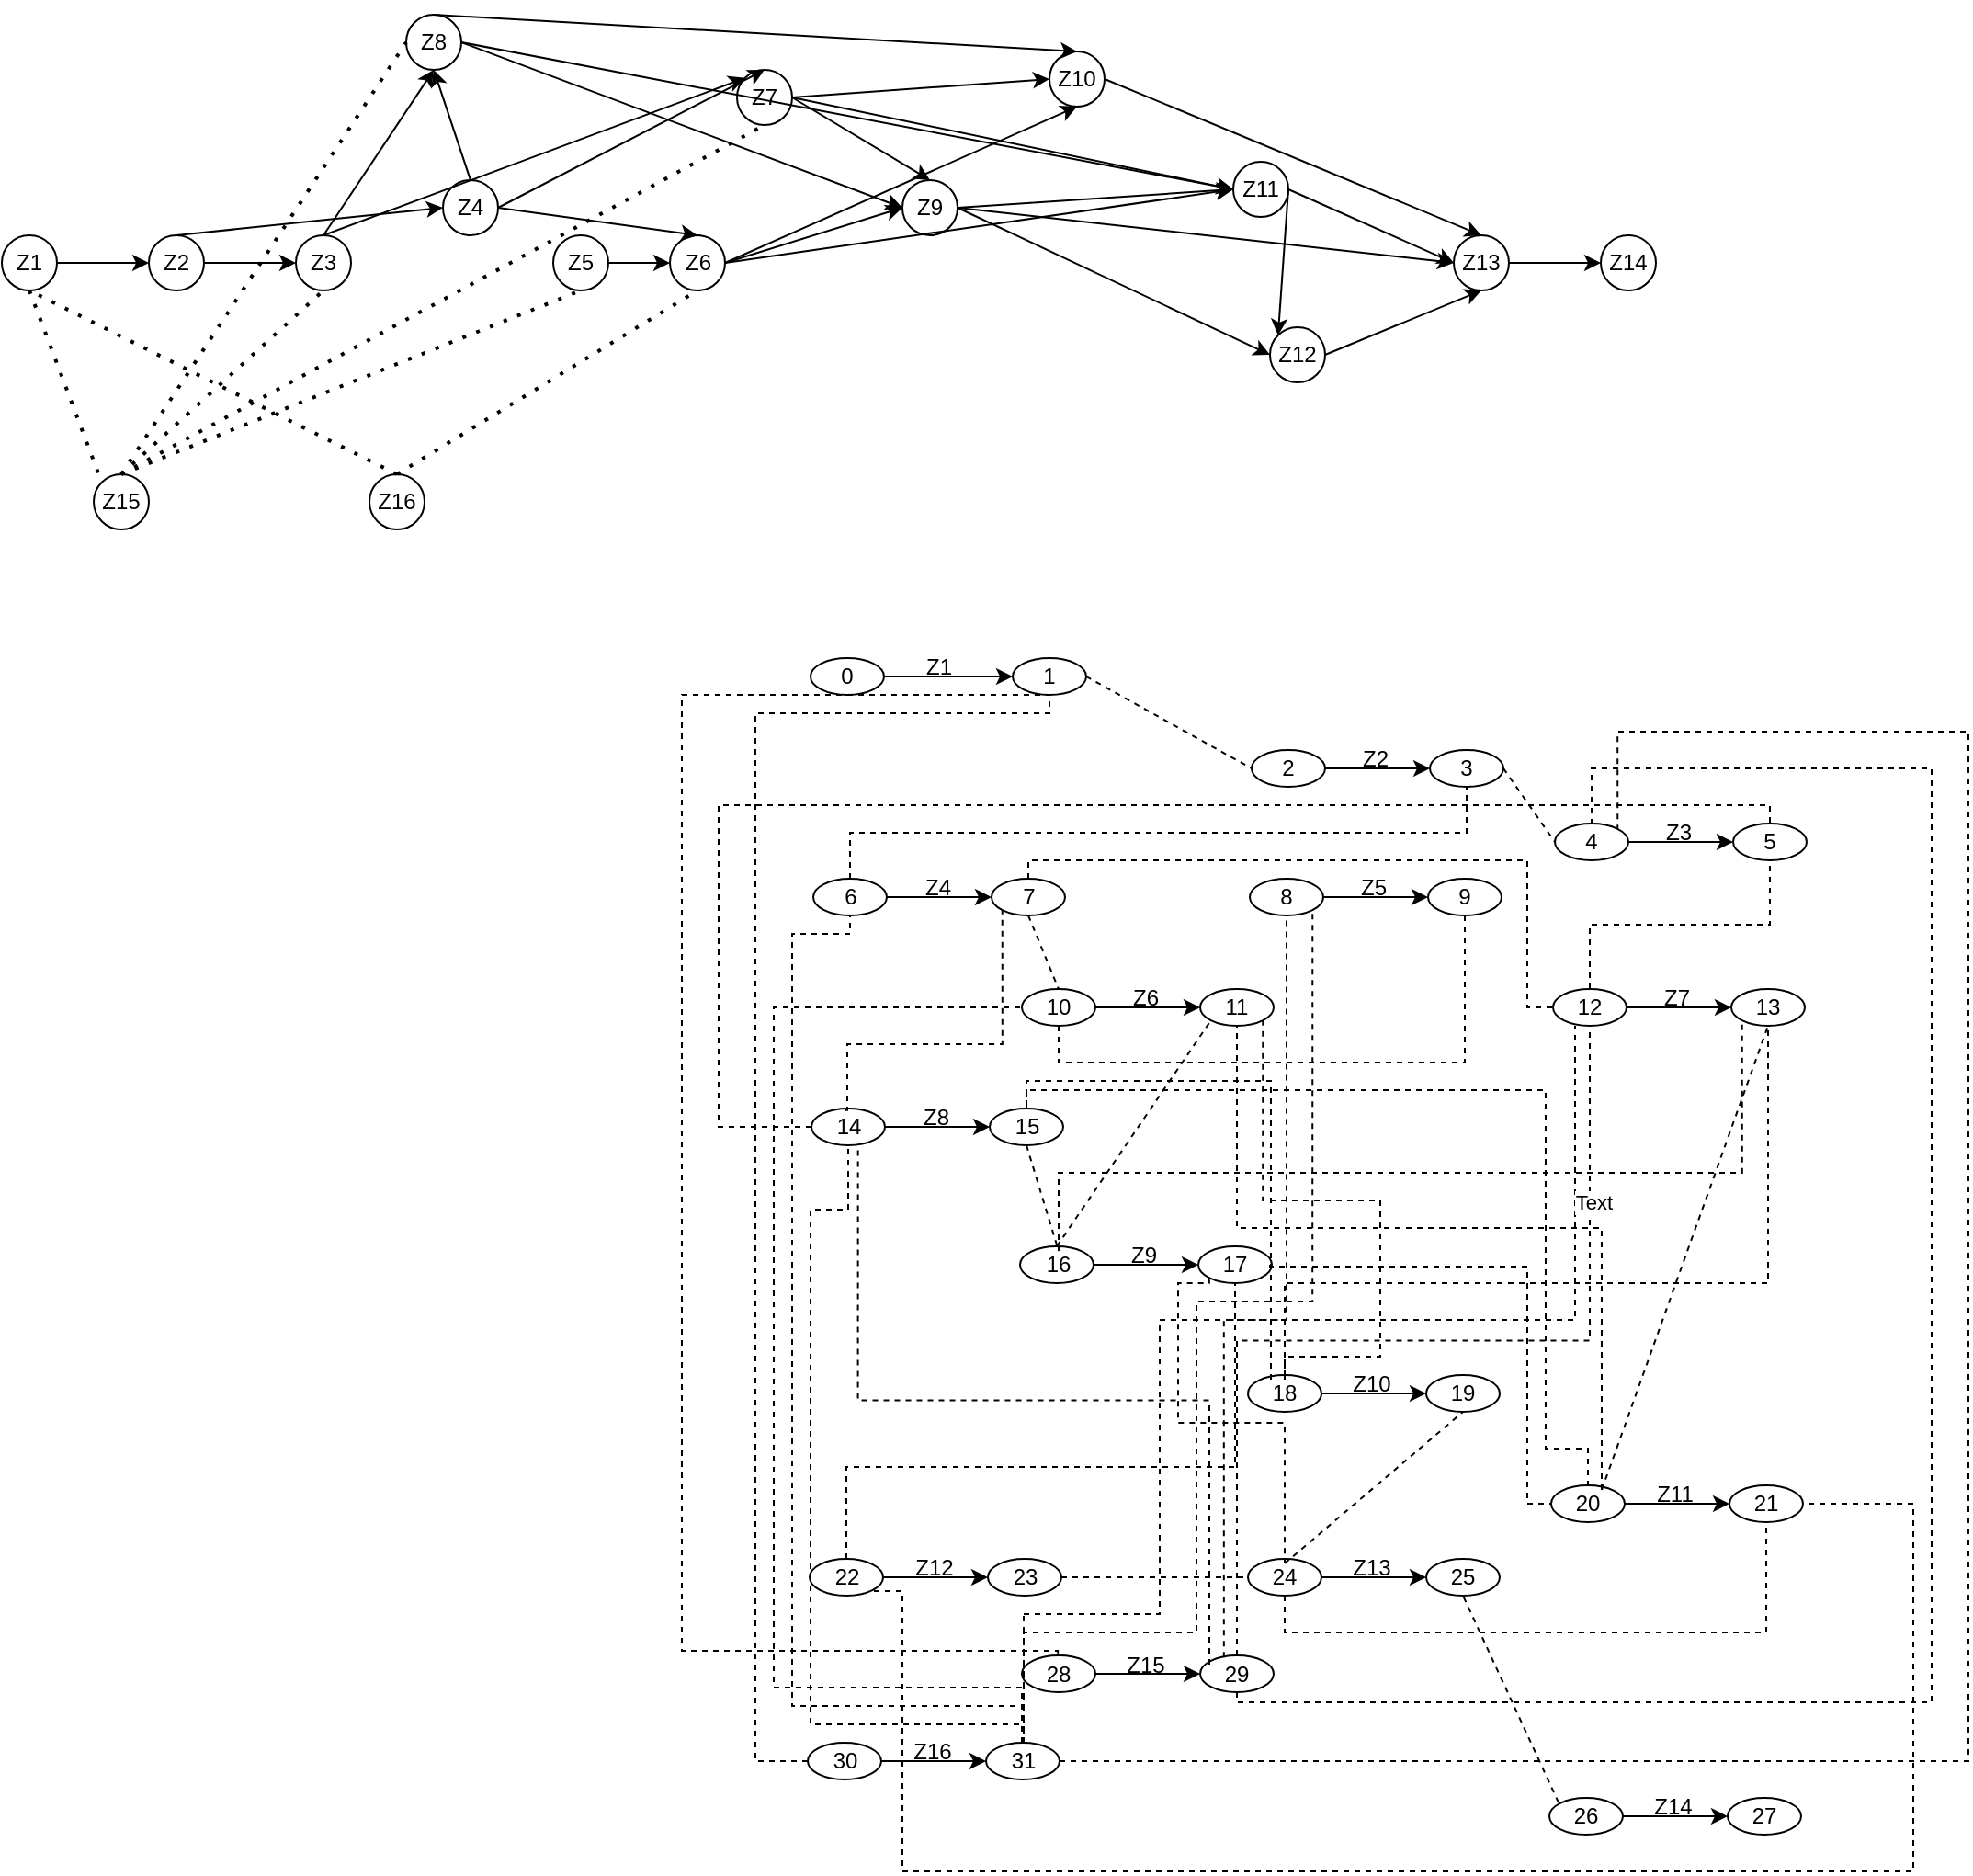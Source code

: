 <mxfile version="24.3.1" type="device">
  <diagram name="Страница 1" id="vaVnpeOQBWc_vJTZJ6nx">
    <mxGraphModel dx="3363" dy="3002" grid="1" gridSize="10" guides="1" tooltips="1" connect="1" arrows="1" fold="1" page="1" pageScale="1" pageWidth="827" pageHeight="1169" math="0" shadow="0">
      <root>
        <mxCell id="0" />
        <mxCell id="1" parent="0" />
        <mxCell id="6Py6FoOGQPI_xnzbxPzp-1" value="Z1" style="ellipse;whiteSpace=wrap;html=1;aspect=fixed;" parent="1" vertex="1">
          <mxGeometry x="50" y="100" width="30" height="30" as="geometry" />
        </mxCell>
        <mxCell id="6Py6FoOGQPI_xnzbxPzp-2" value="Z2" style="ellipse;whiteSpace=wrap;html=1;aspect=fixed;" parent="1" vertex="1">
          <mxGeometry x="130" y="100" width="30" height="30" as="geometry" />
        </mxCell>
        <mxCell id="6Py6FoOGQPI_xnzbxPzp-3" value="" style="endArrow=classic;html=1;rounded=0;exitX=1;exitY=0.5;exitDx=0;exitDy=0;entryX=0;entryY=0.5;entryDx=0;entryDy=0;" parent="1" source="6Py6FoOGQPI_xnzbxPzp-1" target="6Py6FoOGQPI_xnzbxPzp-2" edge="1">
          <mxGeometry width="50" height="50" relative="1" as="geometry">
            <mxPoint x="90" y="290" as="sourcePoint" />
            <mxPoint x="140" y="240" as="targetPoint" />
          </mxGeometry>
        </mxCell>
        <mxCell id="6Py6FoOGQPI_xnzbxPzp-4" value="Z3" style="ellipse;whiteSpace=wrap;html=1;aspect=fixed;" parent="1" vertex="1">
          <mxGeometry x="210" y="100" width="30" height="30" as="geometry" />
        </mxCell>
        <mxCell id="6Py6FoOGQPI_xnzbxPzp-5" value="" style="endArrow=classic;html=1;rounded=0;exitX=1;exitY=0.5;exitDx=0;exitDy=0;entryX=0;entryY=0.5;entryDx=0;entryDy=0;" parent="1" source="6Py6FoOGQPI_xnzbxPzp-2" target="6Py6FoOGQPI_xnzbxPzp-4" edge="1">
          <mxGeometry width="50" height="50" relative="1" as="geometry">
            <mxPoint x="130" y="290" as="sourcePoint" />
            <mxPoint x="180" y="240" as="targetPoint" />
          </mxGeometry>
        </mxCell>
        <mxCell id="6Py6FoOGQPI_xnzbxPzp-6" value="Z15" style="ellipse;whiteSpace=wrap;html=1;aspect=fixed;" parent="1" vertex="1">
          <mxGeometry x="100" y="230" width="30" height="30" as="geometry" />
        </mxCell>
        <mxCell id="6Py6FoOGQPI_xnzbxPzp-9" value="" style="endArrow=none;dashed=1;html=1;dashPattern=1 3;strokeWidth=2;rounded=0;entryX=0.5;entryY=1;entryDx=0;entryDy=0;exitX=0.5;exitY=0;exitDx=0;exitDy=0;" parent="1" source="6Py6FoOGQPI_xnzbxPzp-6" target="6Py6FoOGQPI_xnzbxPzp-4" edge="1">
          <mxGeometry width="50" height="50" relative="1" as="geometry">
            <mxPoint x="130" y="290" as="sourcePoint" />
            <mxPoint x="180" y="240" as="targetPoint" />
          </mxGeometry>
        </mxCell>
        <mxCell id="6Py6FoOGQPI_xnzbxPzp-10" value="Z4" style="ellipse;whiteSpace=wrap;html=1;aspect=fixed;" parent="1" vertex="1">
          <mxGeometry x="290" y="70" width="30" height="30" as="geometry" />
        </mxCell>
        <mxCell id="6Py6FoOGQPI_xnzbxPzp-11" value="" style="endArrow=classic;html=1;rounded=0;exitX=0.5;exitY=0;exitDx=0;exitDy=0;entryX=0;entryY=0.5;entryDx=0;entryDy=0;" parent="1" source="6Py6FoOGQPI_xnzbxPzp-2" target="6Py6FoOGQPI_xnzbxPzp-10" edge="1">
          <mxGeometry width="50" height="50" relative="1" as="geometry">
            <mxPoint x="170" y="240" as="sourcePoint" />
            <mxPoint x="220" y="190" as="targetPoint" />
          </mxGeometry>
        </mxCell>
        <mxCell id="6Py6FoOGQPI_xnzbxPzp-13" value="Z5" style="ellipse;whiteSpace=wrap;html=1;aspect=fixed;" parent="1" vertex="1">
          <mxGeometry x="350" y="100" width="30" height="30" as="geometry" />
        </mxCell>
        <mxCell id="6Py6FoOGQPI_xnzbxPzp-15" value="" style="endArrow=none;dashed=1;html=1;dashPattern=1 3;strokeWidth=2;rounded=0;exitX=0.5;exitY=0;exitDx=0;exitDy=0;entryX=0.5;entryY=1;entryDx=0;entryDy=0;" parent="1" source="6Py6FoOGQPI_xnzbxPzp-6" target="6Py6FoOGQPI_xnzbxPzp-13" edge="1">
          <mxGeometry width="50" height="50" relative="1" as="geometry">
            <mxPoint x="210" y="200" as="sourcePoint" />
            <mxPoint x="260" y="150" as="targetPoint" />
          </mxGeometry>
        </mxCell>
        <mxCell id="6Py6FoOGQPI_xnzbxPzp-16" value="Z6" style="ellipse;whiteSpace=wrap;html=1;aspect=fixed;" parent="1" vertex="1">
          <mxGeometry x="413.5" y="100" width="30" height="30" as="geometry" />
        </mxCell>
        <mxCell id="6Py6FoOGQPI_xnzbxPzp-17" value="" style="endArrow=classic;html=1;rounded=0;exitX=1;exitY=0.5;exitDx=0;exitDy=0;entryX=0.5;entryY=0;entryDx=0;entryDy=0;" parent="1" source="6Py6FoOGQPI_xnzbxPzp-10" target="6Py6FoOGQPI_xnzbxPzp-16" edge="1">
          <mxGeometry width="50" height="50" relative="1" as="geometry">
            <mxPoint x="280" y="200" as="sourcePoint" />
            <mxPoint x="330" y="150" as="targetPoint" />
          </mxGeometry>
        </mxCell>
        <mxCell id="6Py6FoOGQPI_xnzbxPzp-18" value="" style="endArrow=classic;html=1;rounded=0;exitX=1;exitY=0.5;exitDx=0;exitDy=0;entryX=0;entryY=0.5;entryDx=0;entryDy=0;" parent="1" source="6Py6FoOGQPI_xnzbxPzp-13" target="6Py6FoOGQPI_xnzbxPzp-16" edge="1">
          <mxGeometry width="50" height="50" relative="1" as="geometry">
            <mxPoint x="280" y="200" as="sourcePoint" />
            <mxPoint x="330" y="150" as="targetPoint" />
          </mxGeometry>
        </mxCell>
        <mxCell id="6Py6FoOGQPI_xnzbxPzp-19" value="Z16" style="ellipse;whiteSpace=wrap;html=1;aspect=fixed;" parent="1" vertex="1">
          <mxGeometry x="250" y="230" width="30" height="30" as="geometry" />
        </mxCell>
        <mxCell id="6Py6FoOGQPI_xnzbxPzp-20" value="" style="endArrow=none;dashed=1;html=1;dashPattern=1 3;strokeWidth=2;rounded=0;exitX=0.5;exitY=0;exitDx=0;exitDy=0;entryX=0.5;entryY=1;entryDx=0;entryDy=0;" parent="1" source="6Py6FoOGQPI_xnzbxPzp-19" target="6Py6FoOGQPI_xnzbxPzp-16" edge="1">
          <mxGeometry width="50" height="50" relative="1" as="geometry">
            <mxPoint x="260" y="200" as="sourcePoint" />
            <mxPoint x="310" y="150" as="targetPoint" />
          </mxGeometry>
        </mxCell>
        <mxCell id="6Py6FoOGQPI_xnzbxPzp-22" value="Z7" style="ellipse;whiteSpace=wrap;html=1;aspect=fixed;" parent="1" vertex="1">
          <mxGeometry x="450" y="10" width="30" height="30" as="geometry" />
        </mxCell>
        <mxCell id="6Py6FoOGQPI_xnzbxPzp-23" value="" style="endArrow=classic;html=1;rounded=0;exitX=1;exitY=0.5;exitDx=0;exitDy=0;entryX=0.5;entryY=0;entryDx=0;entryDy=0;" parent="1" source="6Py6FoOGQPI_xnzbxPzp-10" target="6Py6FoOGQPI_xnzbxPzp-22" edge="1">
          <mxGeometry width="50" height="50" relative="1" as="geometry">
            <mxPoint x="380" y="170" as="sourcePoint" />
            <mxPoint x="430" y="120" as="targetPoint" />
          </mxGeometry>
        </mxCell>
        <mxCell id="6Py6FoOGQPI_xnzbxPzp-24" value="" style="endArrow=classic;html=1;rounded=0;exitX=0.5;exitY=0;exitDx=0;exitDy=0;entryX=0;entryY=0;entryDx=0;entryDy=0;" parent="1" source="6Py6FoOGQPI_xnzbxPzp-4" target="6Py6FoOGQPI_xnzbxPzp-22" edge="1">
          <mxGeometry width="50" height="50" relative="1" as="geometry">
            <mxPoint x="380" y="170" as="sourcePoint" />
            <mxPoint x="430" y="120" as="targetPoint" />
          </mxGeometry>
        </mxCell>
        <mxCell id="6Py6FoOGQPI_xnzbxPzp-25" value="" style="endArrow=none;dashed=1;html=1;dashPattern=1 3;strokeWidth=2;rounded=0;exitX=0.5;exitY=0;exitDx=0;exitDy=0;entryX=0.5;entryY=1;entryDx=0;entryDy=0;" parent="1" source="6Py6FoOGQPI_xnzbxPzp-6" target="6Py6FoOGQPI_xnzbxPzp-22" edge="1">
          <mxGeometry width="50" height="50" relative="1" as="geometry">
            <mxPoint x="250" y="140" as="sourcePoint" />
            <mxPoint x="300" y="90" as="targetPoint" />
          </mxGeometry>
        </mxCell>
        <mxCell id="6Py6FoOGQPI_xnzbxPzp-27" value="Z8" style="ellipse;whiteSpace=wrap;html=1;aspect=fixed;" parent="1" vertex="1">
          <mxGeometry x="270" y="-20" width="30" height="30" as="geometry" />
        </mxCell>
        <mxCell id="6Py6FoOGQPI_xnzbxPzp-28" value="" style="endArrow=classic;html=1;rounded=0;exitX=0.5;exitY=0;exitDx=0;exitDy=0;entryX=0.5;entryY=1;entryDx=0;entryDy=0;" parent="1" source="6Py6FoOGQPI_xnzbxPzp-4" target="6Py6FoOGQPI_xnzbxPzp-27" edge="1">
          <mxGeometry width="50" height="50" relative="1" as="geometry">
            <mxPoint x="340" y="150" as="sourcePoint" />
            <mxPoint x="390" y="100" as="targetPoint" />
          </mxGeometry>
        </mxCell>
        <mxCell id="6Py6FoOGQPI_xnzbxPzp-29" value="" style="endArrow=classic;html=1;rounded=0;exitX=0.5;exitY=0;exitDx=0;exitDy=0;entryX=0.5;entryY=1;entryDx=0;entryDy=0;" parent="1" source="6Py6FoOGQPI_xnzbxPzp-10" target="6Py6FoOGQPI_xnzbxPzp-27" edge="1">
          <mxGeometry width="50" height="50" relative="1" as="geometry">
            <mxPoint x="340" y="150" as="sourcePoint" />
            <mxPoint x="390" y="100" as="targetPoint" />
          </mxGeometry>
        </mxCell>
        <mxCell id="6Py6FoOGQPI_xnzbxPzp-30" value="" style="endArrow=none;dashed=1;html=1;dashPattern=1 3;strokeWidth=2;rounded=0;exitX=0.5;exitY=0;exitDx=0;exitDy=0;entryX=0;entryY=0.5;entryDx=0;entryDy=0;" parent="1" source="6Py6FoOGQPI_xnzbxPzp-6" target="6Py6FoOGQPI_xnzbxPzp-27" edge="1">
          <mxGeometry width="50" height="50" relative="1" as="geometry">
            <mxPoint x="260" y="150" as="sourcePoint" />
            <mxPoint x="310" y="100" as="targetPoint" />
          </mxGeometry>
        </mxCell>
        <mxCell id="6Py6FoOGQPI_xnzbxPzp-32" value="Z9" style="ellipse;whiteSpace=wrap;html=1;aspect=fixed;" parent="1" vertex="1">
          <mxGeometry x="540" y="70" width="30" height="30" as="geometry" />
        </mxCell>
        <mxCell id="6Py6FoOGQPI_xnzbxPzp-33" value="" style="endArrow=classic;html=1;rounded=0;exitX=1;exitY=0.5;exitDx=0;exitDy=0;entryX=0;entryY=0.5;entryDx=0;entryDy=0;" parent="1" source="6Py6FoOGQPI_xnzbxPzp-16" target="6Py6FoOGQPI_xnzbxPzp-32" edge="1">
          <mxGeometry width="50" height="50" relative="1" as="geometry">
            <mxPoint x="370" y="90" as="sourcePoint" />
            <mxPoint x="420" y="40" as="targetPoint" />
          </mxGeometry>
        </mxCell>
        <mxCell id="6Py6FoOGQPI_xnzbxPzp-34" value="" style="endArrow=classic;html=1;rounded=0;exitX=1;exitY=0.5;exitDx=0;exitDy=0;entryX=0.5;entryY=0;entryDx=0;entryDy=0;" parent="1" source="6Py6FoOGQPI_xnzbxPzp-22" target="6Py6FoOGQPI_xnzbxPzp-32" edge="1">
          <mxGeometry width="50" height="50" relative="1" as="geometry">
            <mxPoint x="370" y="90" as="sourcePoint" />
            <mxPoint x="420" y="40" as="targetPoint" />
          </mxGeometry>
        </mxCell>
        <mxCell id="6Py6FoOGQPI_xnzbxPzp-35" value="" style="endArrow=classic;html=1;rounded=0;exitX=1;exitY=0.5;exitDx=0;exitDy=0;entryX=0;entryY=0.5;entryDx=0;entryDy=0;" parent="1" source="6Py6FoOGQPI_xnzbxPzp-27" target="6Py6FoOGQPI_xnzbxPzp-32" edge="1">
          <mxGeometry width="50" height="50" relative="1" as="geometry">
            <mxPoint x="360" y="90" as="sourcePoint" />
            <mxPoint x="410" y="40" as="targetPoint" />
          </mxGeometry>
        </mxCell>
        <mxCell id="6Py6FoOGQPI_xnzbxPzp-38" value="Z10" style="ellipse;whiteSpace=wrap;html=1;aspect=fixed;" parent="1" vertex="1">
          <mxGeometry x="620" width="30" height="30" as="geometry" />
        </mxCell>
        <mxCell id="6Py6FoOGQPI_xnzbxPzp-40" value="" style="endArrow=classic;html=1;rounded=0;exitX=1;exitY=0.5;exitDx=0;exitDy=0;entryX=0.5;entryY=1;entryDx=0;entryDy=0;" parent="1" source="6Py6FoOGQPI_xnzbxPzp-16" target="6Py6FoOGQPI_xnzbxPzp-38" edge="1">
          <mxGeometry width="50" height="50" relative="1" as="geometry">
            <mxPoint x="480" y="90" as="sourcePoint" />
            <mxPoint x="530" y="40" as="targetPoint" />
          </mxGeometry>
        </mxCell>
        <mxCell id="6Py6FoOGQPI_xnzbxPzp-41" value="" style="endArrow=classic;html=1;rounded=0;exitX=1;exitY=0.5;exitDx=0;exitDy=0;entryX=0;entryY=0.5;entryDx=0;entryDy=0;" parent="1" source="6Py6FoOGQPI_xnzbxPzp-22" target="6Py6FoOGQPI_xnzbxPzp-38" edge="1">
          <mxGeometry width="50" height="50" relative="1" as="geometry">
            <mxPoint x="480" y="90" as="sourcePoint" />
            <mxPoint x="530" y="40" as="targetPoint" />
          </mxGeometry>
        </mxCell>
        <mxCell id="6Py6FoOGQPI_xnzbxPzp-42" value="" style="endArrow=classic;html=1;rounded=0;exitX=0.5;exitY=0;exitDx=0;exitDy=0;entryX=0.5;entryY=0;entryDx=0;entryDy=0;" parent="1" source="6Py6FoOGQPI_xnzbxPzp-27" target="6Py6FoOGQPI_xnzbxPzp-38" edge="1">
          <mxGeometry width="50" height="50" relative="1" as="geometry">
            <mxPoint x="480" y="90" as="sourcePoint" />
            <mxPoint x="530" y="40" as="targetPoint" />
          </mxGeometry>
        </mxCell>
        <mxCell id="6Py6FoOGQPI_xnzbxPzp-44" value="Z11" style="ellipse;whiteSpace=wrap;html=1;aspect=fixed;" parent="1" vertex="1">
          <mxGeometry x="720" y="60" width="30" height="30" as="geometry" />
        </mxCell>
        <mxCell id="6Py6FoOGQPI_xnzbxPzp-45" value="" style="endArrow=classic;html=1;rounded=0;exitX=1;exitY=0.5;exitDx=0;exitDy=0;entryX=0;entryY=0.5;entryDx=0;entryDy=0;" parent="1" source="6Py6FoOGQPI_xnzbxPzp-22" target="6Py6FoOGQPI_xnzbxPzp-44" edge="1">
          <mxGeometry width="50" height="50" relative="1" as="geometry">
            <mxPoint x="590" y="140" as="sourcePoint" />
            <mxPoint x="640" y="90" as="targetPoint" />
          </mxGeometry>
        </mxCell>
        <mxCell id="6Py6FoOGQPI_xnzbxPzp-46" value="" style="endArrow=classic;html=1;rounded=0;exitX=1;exitY=0.5;exitDx=0;exitDy=0;entryX=0;entryY=0.5;entryDx=0;entryDy=0;" parent="1" source="6Py6FoOGQPI_xnzbxPzp-16" target="6Py6FoOGQPI_xnzbxPzp-44" edge="1">
          <mxGeometry width="50" height="50" relative="1" as="geometry">
            <mxPoint x="590" y="140" as="sourcePoint" />
            <mxPoint x="640" y="90" as="targetPoint" />
          </mxGeometry>
        </mxCell>
        <mxCell id="6Py6FoOGQPI_xnzbxPzp-47" value="" style="endArrow=classic;html=1;rounded=0;exitX=1;exitY=0.5;exitDx=0;exitDy=0;entryX=0;entryY=0.5;entryDx=0;entryDy=0;" parent="1" source="6Py6FoOGQPI_xnzbxPzp-32" target="6Py6FoOGQPI_xnzbxPzp-44" edge="1">
          <mxGeometry width="50" height="50" relative="1" as="geometry">
            <mxPoint x="610" y="140" as="sourcePoint" />
            <mxPoint x="660" y="90" as="targetPoint" />
          </mxGeometry>
        </mxCell>
        <mxCell id="6Py6FoOGQPI_xnzbxPzp-48" value="" style="endArrow=classic;html=1;rounded=0;exitX=1;exitY=0.5;exitDx=0;exitDy=0;entryX=0;entryY=0.5;entryDx=0;entryDy=0;" parent="1" source="6Py6FoOGQPI_xnzbxPzp-27" target="6Py6FoOGQPI_xnzbxPzp-44" edge="1">
          <mxGeometry width="50" height="50" relative="1" as="geometry">
            <mxPoint x="480" y="100" as="sourcePoint" />
            <mxPoint x="530" y="50" as="targetPoint" />
          </mxGeometry>
        </mxCell>
        <mxCell id="6Py6FoOGQPI_xnzbxPzp-49" value="Z12" style="ellipse;whiteSpace=wrap;html=1;aspect=fixed;" parent="1" vertex="1">
          <mxGeometry x="740" y="150" width="30" height="30" as="geometry" />
        </mxCell>
        <mxCell id="6Py6FoOGQPI_xnzbxPzp-50" value="" style="endArrow=classic;html=1;rounded=0;exitX=1;exitY=0.5;exitDx=0;exitDy=0;entryX=0;entryY=0.5;entryDx=0;entryDy=0;" parent="1" source="6Py6FoOGQPI_xnzbxPzp-32" target="6Py6FoOGQPI_xnzbxPzp-49" edge="1">
          <mxGeometry width="50" height="50" relative="1" as="geometry">
            <mxPoint x="690" y="130" as="sourcePoint" />
            <mxPoint x="740" y="80" as="targetPoint" />
          </mxGeometry>
        </mxCell>
        <mxCell id="6Py6FoOGQPI_xnzbxPzp-51" value="" style="endArrow=classic;html=1;rounded=0;exitX=1;exitY=0.5;exitDx=0;exitDy=0;entryX=0;entryY=0;entryDx=0;entryDy=0;" parent="1" source="6Py6FoOGQPI_xnzbxPzp-44" target="6Py6FoOGQPI_xnzbxPzp-49" edge="1">
          <mxGeometry width="50" height="50" relative="1" as="geometry">
            <mxPoint x="690" y="130" as="sourcePoint" />
            <mxPoint x="740" y="80" as="targetPoint" />
          </mxGeometry>
        </mxCell>
        <mxCell id="6Py6FoOGQPI_xnzbxPzp-52" value="Z13" style="ellipse;whiteSpace=wrap;html=1;aspect=fixed;" parent="1" vertex="1">
          <mxGeometry x="840" y="100" width="30" height="30" as="geometry" />
        </mxCell>
        <mxCell id="6Py6FoOGQPI_xnzbxPzp-53" value="" style="endArrow=classic;html=1;rounded=0;exitX=1;exitY=0.5;exitDx=0;exitDy=0;entryX=0;entryY=0.5;entryDx=0;entryDy=0;" parent="1" source="6Py6FoOGQPI_xnzbxPzp-32" target="6Py6FoOGQPI_xnzbxPzp-52" edge="1">
          <mxGeometry width="50" height="50" relative="1" as="geometry">
            <mxPoint x="710" y="70" as="sourcePoint" />
            <mxPoint x="760" y="20" as="targetPoint" />
          </mxGeometry>
        </mxCell>
        <mxCell id="6Py6FoOGQPI_xnzbxPzp-54" value="" style="endArrow=classic;html=1;rounded=0;exitX=1;exitY=0.5;exitDx=0;exitDy=0;entryX=0.5;entryY=0;entryDx=0;entryDy=0;" parent="1" source="6Py6FoOGQPI_xnzbxPzp-38" target="6Py6FoOGQPI_xnzbxPzp-52" edge="1">
          <mxGeometry width="50" height="50" relative="1" as="geometry">
            <mxPoint x="710" y="70" as="sourcePoint" />
            <mxPoint x="760" y="20" as="targetPoint" />
          </mxGeometry>
        </mxCell>
        <mxCell id="6Py6FoOGQPI_xnzbxPzp-55" value="" style="endArrow=classic;html=1;rounded=0;exitX=1;exitY=0.5;exitDx=0;exitDy=0;entryX=0.5;entryY=1;entryDx=0;entryDy=0;" parent="1" source="6Py6FoOGQPI_xnzbxPzp-49" target="6Py6FoOGQPI_xnzbxPzp-52" edge="1">
          <mxGeometry width="50" height="50" relative="1" as="geometry">
            <mxPoint x="710" y="70" as="sourcePoint" />
            <mxPoint x="760" y="20" as="targetPoint" />
          </mxGeometry>
        </mxCell>
        <mxCell id="6Py6FoOGQPI_xnzbxPzp-56" value="" style="endArrow=classic;html=1;rounded=0;exitX=1;exitY=0.5;exitDx=0;exitDy=0;entryX=0;entryY=0.5;entryDx=0;entryDy=0;" parent="1" source="6Py6FoOGQPI_xnzbxPzp-44" target="6Py6FoOGQPI_xnzbxPzp-52" edge="1">
          <mxGeometry width="50" height="50" relative="1" as="geometry">
            <mxPoint x="710" y="70" as="sourcePoint" />
            <mxPoint x="760" y="20" as="targetPoint" />
          </mxGeometry>
        </mxCell>
        <mxCell id="6Py6FoOGQPI_xnzbxPzp-57" value="Z14" style="ellipse;whiteSpace=wrap;html=1;aspect=fixed;" parent="1" vertex="1">
          <mxGeometry x="920" y="100" width="30" height="30" as="geometry" />
        </mxCell>
        <mxCell id="6Py6FoOGQPI_xnzbxPzp-58" value="" style="endArrow=classic;html=1;rounded=0;exitX=1;exitY=0.5;exitDx=0;exitDy=0;entryX=0;entryY=0.5;entryDx=0;entryDy=0;" parent="1" source="6Py6FoOGQPI_xnzbxPzp-52" target="6Py6FoOGQPI_xnzbxPzp-57" edge="1">
          <mxGeometry width="50" height="50" relative="1" as="geometry">
            <mxPoint x="820" y="70" as="sourcePoint" />
            <mxPoint x="870" y="20" as="targetPoint" />
          </mxGeometry>
        </mxCell>
        <mxCell id="6Py6FoOGQPI_xnzbxPzp-60" value="" style="endArrow=none;dashed=1;html=1;dashPattern=1 3;strokeWidth=2;rounded=0;exitX=0.5;exitY=1;exitDx=0;exitDy=0;entryX=0;entryY=0;entryDx=0;entryDy=0;" parent="1" source="6Py6FoOGQPI_xnzbxPzp-1" target="6Py6FoOGQPI_xnzbxPzp-6" edge="1">
          <mxGeometry width="50" height="50" relative="1" as="geometry">
            <mxPoint x="240" y="20" as="sourcePoint" />
            <mxPoint x="290" y="-30" as="targetPoint" />
          </mxGeometry>
        </mxCell>
        <mxCell id="6Py6FoOGQPI_xnzbxPzp-62" value="" style="endArrow=none;dashed=1;html=1;dashPattern=1 3;strokeWidth=2;rounded=0;entryX=0.5;entryY=1;entryDx=0;entryDy=0;exitX=0.5;exitY=0;exitDx=0;exitDy=0;" parent="1" source="6Py6FoOGQPI_xnzbxPzp-19" target="6Py6FoOGQPI_xnzbxPzp-1" edge="1">
          <mxGeometry width="50" height="50" relative="1" as="geometry">
            <mxPoint x="170" y="130" as="sourcePoint" />
            <mxPoint x="220" y="80" as="targetPoint" />
          </mxGeometry>
        </mxCell>
        <mxCell id="GXxP0L6E-gwaG_Zp7ALa-3" value="" style="ellipse;whiteSpace=wrap;html=1;" parent="1" vertex="1">
          <mxGeometry x="490" y="330" width="40" height="20" as="geometry" />
        </mxCell>
        <mxCell id="GXxP0L6E-gwaG_Zp7ALa-4" value="0" style="text;html=1;align=center;verticalAlign=middle;whiteSpace=wrap;rounded=0;" parent="1" vertex="1">
          <mxGeometry x="495" y="335" width="30" height="10" as="geometry" />
        </mxCell>
        <mxCell id="GXxP0L6E-gwaG_Zp7ALa-6" value="" style="ellipse;whiteSpace=wrap;html=1;" parent="1" vertex="1">
          <mxGeometry x="600" y="330" width="40" height="20" as="geometry" />
        </mxCell>
        <mxCell id="GXxP0L6E-gwaG_Zp7ALa-7" value="1" style="text;html=1;align=center;verticalAlign=middle;whiteSpace=wrap;rounded=0;" parent="1" vertex="1">
          <mxGeometry x="605" y="335" width="30" height="10" as="geometry" />
        </mxCell>
        <mxCell id="GXxP0L6E-gwaG_Zp7ALa-8" value="" style="endArrow=classic;html=1;rounded=0;exitX=1;exitY=0.5;exitDx=0;exitDy=0;entryX=0;entryY=0.5;entryDx=0;entryDy=0;" parent="1" source="GXxP0L6E-gwaG_Zp7ALa-3" target="GXxP0L6E-gwaG_Zp7ALa-6" edge="1">
          <mxGeometry width="50" height="50" relative="1" as="geometry">
            <mxPoint x="520" y="380" as="sourcePoint" />
            <mxPoint x="580" y="330" as="targetPoint" />
          </mxGeometry>
        </mxCell>
        <mxCell id="GXxP0L6E-gwaG_Zp7ALa-10" value="Z1" style="text;html=1;align=center;verticalAlign=middle;whiteSpace=wrap;rounded=0;" parent="1" vertex="1">
          <mxGeometry x="550" y="330" width="20" height="10" as="geometry" />
        </mxCell>
        <mxCell id="GXxP0L6E-gwaG_Zp7ALa-34" value="" style="ellipse;whiteSpace=wrap;html=1;" parent="1" vertex="1">
          <mxGeometry x="730" y="380" width="40" height="20" as="geometry" />
        </mxCell>
        <mxCell id="GXxP0L6E-gwaG_Zp7ALa-35" value="2" style="text;html=1;align=center;verticalAlign=middle;whiteSpace=wrap;rounded=0;" parent="1" vertex="1">
          <mxGeometry x="735" y="385" width="30" height="10" as="geometry" />
        </mxCell>
        <mxCell id="GXxP0L6E-gwaG_Zp7ALa-40" value="" style="ellipse;whiteSpace=wrap;html=1;" parent="1" vertex="1">
          <mxGeometry x="827" y="380" width="40" height="20" as="geometry" />
        </mxCell>
        <mxCell id="GXxP0L6E-gwaG_Zp7ALa-41" value="3" style="text;html=1;align=center;verticalAlign=middle;whiteSpace=wrap;rounded=0;" parent="1" vertex="1">
          <mxGeometry x="832" y="385" width="30" height="10" as="geometry" />
        </mxCell>
        <mxCell id="GXxP0L6E-gwaG_Zp7ALa-48" value="" style="endArrow=classic;html=1;rounded=0;entryX=0;entryY=0.5;entryDx=0;entryDy=0;exitX=1;exitY=0.5;exitDx=0;exitDy=0;" parent="1" source="GXxP0L6E-gwaG_Zp7ALa-34" target="GXxP0L6E-gwaG_Zp7ALa-40" edge="1">
          <mxGeometry width="50" height="50" relative="1" as="geometry">
            <mxPoint x="660" y="480" as="sourcePoint" />
            <mxPoint x="710" y="430" as="targetPoint" />
          </mxGeometry>
        </mxCell>
        <mxCell id="GXxP0L6E-gwaG_Zp7ALa-49" value="Z2" style="text;html=1;align=center;verticalAlign=middle;whiteSpace=wrap;rounded=0;" parent="1" vertex="1">
          <mxGeometry x="780" y="380" width="35" height="10" as="geometry" />
        </mxCell>
        <mxCell id="GXxP0L6E-gwaG_Zp7ALa-51" value="" style="ellipse;whiteSpace=wrap;html=1;" parent="1" vertex="1">
          <mxGeometry x="729" y="450" width="40" height="20" as="geometry" />
        </mxCell>
        <mxCell id="GXxP0L6E-gwaG_Zp7ALa-52" value="8" style="text;html=1;align=center;verticalAlign=middle;whiteSpace=wrap;rounded=0;" parent="1" vertex="1">
          <mxGeometry x="734" y="455" width="30" height="10" as="geometry" />
        </mxCell>
        <mxCell id="GXxP0L6E-gwaG_Zp7ALa-53" value="" style="ellipse;whiteSpace=wrap;html=1;" parent="1" vertex="1">
          <mxGeometry x="826" y="450" width="40" height="20" as="geometry" />
        </mxCell>
        <mxCell id="GXxP0L6E-gwaG_Zp7ALa-54" value="9" style="text;html=1;align=center;verticalAlign=middle;whiteSpace=wrap;rounded=0;" parent="1" vertex="1">
          <mxGeometry x="831" y="455" width="30" height="10" as="geometry" />
        </mxCell>
        <mxCell id="GXxP0L6E-gwaG_Zp7ALa-55" value="" style="endArrow=classic;html=1;rounded=0;entryX=0;entryY=0.5;entryDx=0;entryDy=0;exitX=1;exitY=0.5;exitDx=0;exitDy=0;" parent="1" source="GXxP0L6E-gwaG_Zp7ALa-51" target="GXxP0L6E-gwaG_Zp7ALa-53" edge="1">
          <mxGeometry width="50" height="50" relative="1" as="geometry">
            <mxPoint x="659" y="550" as="sourcePoint" />
            <mxPoint x="709" y="500" as="targetPoint" />
          </mxGeometry>
        </mxCell>
        <mxCell id="GXxP0L6E-gwaG_Zp7ALa-56" value="Z5" style="text;html=1;align=center;verticalAlign=middle;whiteSpace=wrap;rounded=0;" parent="1" vertex="1">
          <mxGeometry x="779" y="450" width="35" height="10" as="geometry" />
        </mxCell>
        <mxCell id="GXxP0L6E-gwaG_Zp7ALa-57" value="" style="ellipse;whiteSpace=wrap;html=1;" parent="1" vertex="1">
          <mxGeometry x="895" y="420" width="40" height="20" as="geometry" />
        </mxCell>
        <mxCell id="GXxP0L6E-gwaG_Zp7ALa-58" value="4" style="text;html=1;align=center;verticalAlign=middle;whiteSpace=wrap;rounded=0;" parent="1" vertex="1">
          <mxGeometry x="900" y="425" width="30" height="10" as="geometry" />
        </mxCell>
        <mxCell id="GXxP0L6E-gwaG_Zp7ALa-59" value="" style="ellipse;whiteSpace=wrap;html=1;" parent="1" vertex="1">
          <mxGeometry x="992" y="420" width="40" height="20" as="geometry" />
        </mxCell>
        <mxCell id="GXxP0L6E-gwaG_Zp7ALa-60" value="5" style="text;html=1;align=center;verticalAlign=middle;whiteSpace=wrap;rounded=0;" parent="1" vertex="1">
          <mxGeometry x="997" y="425" width="30" height="10" as="geometry" />
        </mxCell>
        <mxCell id="GXxP0L6E-gwaG_Zp7ALa-61" value="" style="endArrow=classic;html=1;rounded=0;entryX=0;entryY=0.5;entryDx=0;entryDy=0;exitX=1;exitY=0.5;exitDx=0;exitDy=0;" parent="1" source="GXxP0L6E-gwaG_Zp7ALa-57" target="GXxP0L6E-gwaG_Zp7ALa-59" edge="1">
          <mxGeometry width="50" height="50" relative="1" as="geometry">
            <mxPoint x="825" y="520" as="sourcePoint" />
            <mxPoint x="875" y="470" as="targetPoint" />
          </mxGeometry>
        </mxCell>
        <mxCell id="GXxP0L6E-gwaG_Zp7ALa-62" value="Z3" style="text;html=1;align=center;verticalAlign=middle;whiteSpace=wrap;rounded=0;" parent="1" vertex="1">
          <mxGeometry x="945" y="420" width="35" height="10" as="geometry" />
        </mxCell>
        <mxCell id="GXxP0L6E-gwaG_Zp7ALa-69" value="" style="ellipse;whiteSpace=wrap;html=1;" parent="1" vertex="1">
          <mxGeometry x="894" y="510" width="40" height="20" as="geometry" />
        </mxCell>
        <mxCell id="GXxP0L6E-gwaG_Zp7ALa-70" value="12" style="text;html=1;align=center;verticalAlign=middle;whiteSpace=wrap;rounded=0;" parent="1" vertex="1">
          <mxGeometry x="899" y="515" width="30" height="10" as="geometry" />
        </mxCell>
        <mxCell id="GXxP0L6E-gwaG_Zp7ALa-71" value="" style="ellipse;whiteSpace=wrap;html=1;" parent="1" vertex="1">
          <mxGeometry x="991" y="510" width="40" height="20" as="geometry" />
        </mxCell>
        <mxCell id="GXxP0L6E-gwaG_Zp7ALa-72" value="13" style="text;html=1;align=center;verticalAlign=middle;whiteSpace=wrap;rounded=0;" parent="1" vertex="1">
          <mxGeometry x="996" y="515" width="30" height="10" as="geometry" />
        </mxCell>
        <mxCell id="GXxP0L6E-gwaG_Zp7ALa-73" value="" style="endArrow=classic;html=1;rounded=0;entryX=0;entryY=0.5;entryDx=0;entryDy=0;exitX=1;exitY=0.5;exitDx=0;exitDy=0;" parent="1" source="GXxP0L6E-gwaG_Zp7ALa-69" target="GXxP0L6E-gwaG_Zp7ALa-71" edge="1">
          <mxGeometry width="50" height="50" relative="1" as="geometry">
            <mxPoint x="824" y="610" as="sourcePoint" />
            <mxPoint x="874" y="560" as="targetPoint" />
          </mxGeometry>
        </mxCell>
        <mxCell id="GXxP0L6E-gwaG_Zp7ALa-74" value="Z7" style="text;html=1;align=center;verticalAlign=middle;whiteSpace=wrap;rounded=0;" parent="1" vertex="1">
          <mxGeometry x="944" y="510" width="35" height="10" as="geometry" />
        </mxCell>
        <mxCell id="GXxP0L6E-gwaG_Zp7ALa-75" value="" style="ellipse;whiteSpace=wrap;html=1;" parent="1" vertex="1">
          <mxGeometry x="491.5" y="450" width="40" height="20" as="geometry" />
        </mxCell>
        <mxCell id="GXxP0L6E-gwaG_Zp7ALa-76" value="6" style="text;html=1;align=center;verticalAlign=middle;whiteSpace=wrap;rounded=0;" parent="1" vertex="1">
          <mxGeometry x="496.5" y="455" width="30" height="10" as="geometry" />
        </mxCell>
        <mxCell id="GXxP0L6E-gwaG_Zp7ALa-77" value="" style="ellipse;whiteSpace=wrap;html=1;" parent="1" vertex="1">
          <mxGeometry x="588.5" y="450" width="40" height="20" as="geometry" />
        </mxCell>
        <mxCell id="GXxP0L6E-gwaG_Zp7ALa-78" value="7" style="text;html=1;align=center;verticalAlign=middle;whiteSpace=wrap;rounded=0;" parent="1" vertex="1">
          <mxGeometry x="593.5" y="455" width="30" height="10" as="geometry" />
        </mxCell>
        <mxCell id="GXxP0L6E-gwaG_Zp7ALa-79" value="" style="endArrow=classic;html=1;rounded=0;entryX=0;entryY=0.5;entryDx=0;entryDy=0;exitX=1;exitY=0.5;exitDx=0;exitDy=0;" parent="1" source="GXxP0L6E-gwaG_Zp7ALa-75" target="GXxP0L6E-gwaG_Zp7ALa-77" edge="1">
          <mxGeometry width="50" height="50" relative="1" as="geometry">
            <mxPoint x="421.5" y="550" as="sourcePoint" />
            <mxPoint x="471.5" y="500" as="targetPoint" />
          </mxGeometry>
        </mxCell>
        <mxCell id="GXxP0L6E-gwaG_Zp7ALa-80" value="Z4" style="text;html=1;align=center;verticalAlign=middle;whiteSpace=wrap;rounded=0;" parent="1" vertex="1">
          <mxGeometry x="541.5" y="450" width="35" height="10" as="geometry" />
        </mxCell>
        <mxCell id="GXxP0L6E-gwaG_Zp7ALa-81" value="" style="ellipse;whiteSpace=wrap;html=1;" parent="1" vertex="1">
          <mxGeometry x="605" y="510" width="40" height="20" as="geometry" />
        </mxCell>
        <mxCell id="GXxP0L6E-gwaG_Zp7ALa-82" value="10" style="text;html=1;align=center;verticalAlign=middle;whiteSpace=wrap;rounded=0;" parent="1" vertex="1">
          <mxGeometry x="610" y="515" width="30" height="10" as="geometry" />
        </mxCell>
        <mxCell id="GXxP0L6E-gwaG_Zp7ALa-83" value="" style="ellipse;whiteSpace=wrap;html=1;" parent="1" vertex="1">
          <mxGeometry x="702" y="510" width="40" height="20" as="geometry" />
        </mxCell>
        <mxCell id="GXxP0L6E-gwaG_Zp7ALa-84" value="11" style="text;html=1;align=center;verticalAlign=middle;whiteSpace=wrap;rounded=0;" parent="1" vertex="1">
          <mxGeometry x="707" y="515" width="30" height="10" as="geometry" />
        </mxCell>
        <mxCell id="GXxP0L6E-gwaG_Zp7ALa-85" value="" style="endArrow=classic;html=1;rounded=0;entryX=0;entryY=0.5;entryDx=0;entryDy=0;exitX=1;exitY=0.5;exitDx=0;exitDy=0;" parent="1" source="GXxP0L6E-gwaG_Zp7ALa-81" target="GXxP0L6E-gwaG_Zp7ALa-83" edge="1">
          <mxGeometry width="50" height="50" relative="1" as="geometry">
            <mxPoint x="535" y="610" as="sourcePoint" />
            <mxPoint x="585" y="560" as="targetPoint" />
          </mxGeometry>
        </mxCell>
        <mxCell id="GXxP0L6E-gwaG_Zp7ALa-86" value="Z6" style="text;html=1;align=center;verticalAlign=middle;whiteSpace=wrap;rounded=0;" parent="1" vertex="1">
          <mxGeometry x="655" y="510" width="35" height="10" as="geometry" />
        </mxCell>
        <mxCell id="GXxP0L6E-gwaG_Zp7ALa-87" value="" style="ellipse;whiteSpace=wrap;html=1;" parent="1" vertex="1">
          <mxGeometry x="490.5" y="575" width="40" height="20" as="geometry" />
        </mxCell>
        <mxCell id="GXxP0L6E-gwaG_Zp7ALa-88" value="14" style="text;html=1;align=center;verticalAlign=middle;whiteSpace=wrap;rounded=0;" parent="1" vertex="1">
          <mxGeometry x="495.5" y="580" width="30" height="10" as="geometry" />
        </mxCell>
        <mxCell id="GXxP0L6E-gwaG_Zp7ALa-89" value="" style="ellipse;whiteSpace=wrap;html=1;" parent="1" vertex="1">
          <mxGeometry x="587.5" y="575" width="40" height="20" as="geometry" />
        </mxCell>
        <mxCell id="GXxP0L6E-gwaG_Zp7ALa-90" value="15" style="text;html=1;align=center;verticalAlign=middle;whiteSpace=wrap;rounded=0;" parent="1" vertex="1">
          <mxGeometry x="592.5" y="580" width="30" height="10" as="geometry" />
        </mxCell>
        <mxCell id="GXxP0L6E-gwaG_Zp7ALa-91" value="" style="endArrow=classic;html=1;rounded=0;entryX=0;entryY=0.5;entryDx=0;entryDy=0;exitX=1;exitY=0.5;exitDx=0;exitDy=0;" parent="1" source="GXxP0L6E-gwaG_Zp7ALa-87" target="GXxP0L6E-gwaG_Zp7ALa-89" edge="1">
          <mxGeometry width="50" height="50" relative="1" as="geometry">
            <mxPoint x="420.5" y="675" as="sourcePoint" />
            <mxPoint x="470.5" y="625" as="targetPoint" />
          </mxGeometry>
        </mxCell>
        <mxCell id="GXxP0L6E-gwaG_Zp7ALa-92" value="Z8" style="text;html=1;align=center;verticalAlign=middle;whiteSpace=wrap;rounded=0;" parent="1" vertex="1">
          <mxGeometry x="540.5" y="575" width="35" height="10" as="geometry" />
        </mxCell>
        <mxCell id="GXxP0L6E-gwaG_Zp7ALa-94" value="" style="ellipse;whiteSpace=wrap;html=1;" parent="1" vertex="1">
          <mxGeometry x="604" y="650" width="40" height="20" as="geometry" />
        </mxCell>
        <mxCell id="GXxP0L6E-gwaG_Zp7ALa-95" value="16" style="text;html=1;align=center;verticalAlign=middle;whiteSpace=wrap;rounded=0;" parent="1" vertex="1">
          <mxGeometry x="610" y="652.5" width="30" height="15" as="geometry" />
        </mxCell>
        <mxCell id="GXxP0L6E-gwaG_Zp7ALa-96" value="" style="ellipse;whiteSpace=wrap;html=1;" parent="1" vertex="1">
          <mxGeometry x="701" y="650" width="40" height="20" as="geometry" />
        </mxCell>
        <mxCell id="GXxP0L6E-gwaG_Zp7ALa-97" value="17" style="text;html=1;align=center;verticalAlign=middle;whiteSpace=wrap;rounded=0;" parent="1" vertex="1">
          <mxGeometry x="706" y="655" width="30" height="10" as="geometry" />
        </mxCell>
        <mxCell id="GXxP0L6E-gwaG_Zp7ALa-98" value="" style="endArrow=classic;html=1;rounded=0;entryX=0;entryY=0.5;entryDx=0;entryDy=0;exitX=1;exitY=0.5;exitDx=0;exitDy=0;" parent="1" source="GXxP0L6E-gwaG_Zp7ALa-94" target="GXxP0L6E-gwaG_Zp7ALa-96" edge="1">
          <mxGeometry width="50" height="50" relative="1" as="geometry">
            <mxPoint x="534" y="750" as="sourcePoint" />
            <mxPoint x="584" y="700" as="targetPoint" />
          </mxGeometry>
        </mxCell>
        <mxCell id="GXxP0L6E-gwaG_Zp7ALa-99" value="Z9" style="text;html=1;align=center;verticalAlign=middle;whiteSpace=wrap;rounded=0;" parent="1" vertex="1">
          <mxGeometry x="654" y="650" width="35" height="10" as="geometry" />
        </mxCell>
        <mxCell id="GXxP0L6E-gwaG_Zp7ALa-100" value="" style="ellipse;whiteSpace=wrap;html=1;" parent="1" vertex="1">
          <mxGeometry x="728" y="720" width="40" height="20" as="geometry" />
        </mxCell>
        <mxCell id="GXxP0L6E-gwaG_Zp7ALa-101" value="18" style="text;html=1;align=center;verticalAlign=middle;whiteSpace=wrap;rounded=0;" parent="1" vertex="1">
          <mxGeometry x="733" y="722.5" width="30" height="15" as="geometry" />
        </mxCell>
        <mxCell id="GXxP0L6E-gwaG_Zp7ALa-102" value="" style="ellipse;whiteSpace=wrap;html=1;" parent="1" vertex="1">
          <mxGeometry x="825" y="720" width="40" height="20" as="geometry" />
        </mxCell>
        <mxCell id="GXxP0L6E-gwaG_Zp7ALa-103" value="19" style="text;html=1;align=center;verticalAlign=middle;whiteSpace=wrap;rounded=0;" parent="1" vertex="1">
          <mxGeometry x="830" y="725" width="30" height="10" as="geometry" />
        </mxCell>
        <mxCell id="GXxP0L6E-gwaG_Zp7ALa-104" value="" style="endArrow=classic;html=1;rounded=0;entryX=0;entryY=0.5;entryDx=0;entryDy=0;exitX=1;exitY=0.5;exitDx=0;exitDy=0;" parent="1" source="GXxP0L6E-gwaG_Zp7ALa-100" target="GXxP0L6E-gwaG_Zp7ALa-102" edge="1">
          <mxGeometry width="50" height="50" relative="1" as="geometry">
            <mxPoint x="658" y="820" as="sourcePoint" />
            <mxPoint x="708" y="770" as="targetPoint" />
          </mxGeometry>
        </mxCell>
        <mxCell id="GXxP0L6E-gwaG_Zp7ALa-105" value="Z10" style="text;html=1;align=center;verticalAlign=middle;whiteSpace=wrap;rounded=0;" parent="1" vertex="1">
          <mxGeometry x="778" y="720" width="35" height="10" as="geometry" />
        </mxCell>
        <mxCell id="GXxP0L6E-gwaG_Zp7ALa-106" value="" style="ellipse;whiteSpace=wrap;html=1;" parent="1" vertex="1">
          <mxGeometry x="893" y="780" width="40" height="20" as="geometry" />
        </mxCell>
        <mxCell id="GXxP0L6E-gwaG_Zp7ALa-107" value="20" style="text;html=1;align=center;verticalAlign=middle;whiteSpace=wrap;rounded=0;" parent="1" vertex="1">
          <mxGeometry x="898" y="782.5" width="30" height="15" as="geometry" />
        </mxCell>
        <mxCell id="GXxP0L6E-gwaG_Zp7ALa-108" value="" style="ellipse;whiteSpace=wrap;html=1;" parent="1" vertex="1">
          <mxGeometry x="990" y="780" width="40" height="20" as="geometry" />
        </mxCell>
        <mxCell id="GXxP0L6E-gwaG_Zp7ALa-109" value="21" style="text;html=1;align=center;verticalAlign=middle;whiteSpace=wrap;rounded=0;" parent="1" vertex="1">
          <mxGeometry x="995" y="785" width="30" height="10" as="geometry" />
        </mxCell>
        <mxCell id="GXxP0L6E-gwaG_Zp7ALa-110" value="" style="endArrow=classic;html=1;rounded=0;entryX=0;entryY=0.5;entryDx=0;entryDy=0;exitX=1;exitY=0.5;exitDx=0;exitDy=0;" parent="1" source="GXxP0L6E-gwaG_Zp7ALa-106" target="GXxP0L6E-gwaG_Zp7ALa-108" edge="1">
          <mxGeometry width="50" height="50" relative="1" as="geometry">
            <mxPoint x="823" y="880" as="sourcePoint" />
            <mxPoint x="873" y="830" as="targetPoint" />
          </mxGeometry>
        </mxCell>
        <mxCell id="GXxP0L6E-gwaG_Zp7ALa-111" value="Z11" style="text;html=1;align=center;verticalAlign=middle;whiteSpace=wrap;rounded=0;" parent="1" vertex="1">
          <mxGeometry x="943" y="780" width="35" height="10" as="geometry" />
        </mxCell>
        <mxCell id="GXxP0L6E-gwaG_Zp7ALa-120" value="" style="ellipse;whiteSpace=wrap;html=1;" parent="1" vertex="1">
          <mxGeometry x="892" y="950" width="40" height="20" as="geometry" />
        </mxCell>
        <mxCell id="GXxP0L6E-gwaG_Zp7ALa-121" value="26" style="text;html=1;align=center;verticalAlign=middle;whiteSpace=wrap;rounded=0;" parent="1" vertex="1">
          <mxGeometry x="897" y="952.5" width="30" height="15" as="geometry" />
        </mxCell>
        <mxCell id="GXxP0L6E-gwaG_Zp7ALa-122" value="" style="ellipse;whiteSpace=wrap;html=1;" parent="1" vertex="1">
          <mxGeometry x="989" y="950" width="40" height="20" as="geometry" />
        </mxCell>
        <mxCell id="GXxP0L6E-gwaG_Zp7ALa-123" value="27" style="text;html=1;align=center;verticalAlign=middle;whiteSpace=wrap;rounded=0;" parent="1" vertex="1">
          <mxGeometry x="994" y="955" width="30" height="10" as="geometry" />
        </mxCell>
        <mxCell id="GXxP0L6E-gwaG_Zp7ALa-124" value="" style="endArrow=classic;html=1;rounded=0;entryX=0;entryY=0.5;entryDx=0;entryDy=0;exitX=1;exitY=0.5;exitDx=0;exitDy=0;" parent="1" source="GXxP0L6E-gwaG_Zp7ALa-120" target="GXxP0L6E-gwaG_Zp7ALa-122" edge="1">
          <mxGeometry width="50" height="50" relative="1" as="geometry">
            <mxPoint x="822" y="1050" as="sourcePoint" />
            <mxPoint x="872" y="1000" as="targetPoint" />
          </mxGeometry>
        </mxCell>
        <mxCell id="GXxP0L6E-gwaG_Zp7ALa-125" value="Z14" style="text;html=1;align=center;verticalAlign=middle;whiteSpace=wrap;rounded=0;" parent="1" vertex="1">
          <mxGeometry x="942" y="950" width="35" height="10" as="geometry" />
        </mxCell>
        <mxCell id="GXxP0L6E-gwaG_Zp7ALa-126" value="" style="ellipse;whiteSpace=wrap;html=1;" parent="1" vertex="1">
          <mxGeometry x="489.5" y="820" width="40" height="20" as="geometry" />
        </mxCell>
        <mxCell id="GXxP0L6E-gwaG_Zp7ALa-127" value="22" style="text;html=1;align=center;verticalAlign=middle;whiteSpace=wrap;rounded=0;" parent="1" vertex="1">
          <mxGeometry x="494.5" y="822.5" width="30" height="15" as="geometry" />
        </mxCell>
        <mxCell id="GXxP0L6E-gwaG_Zp7ALa-128" value="" style="ellipse;whiteSpace=wrap;html=1;" parent="1" vertex="1">
          <mxGeometry x="586.5" y="820" width="40" height="20" as="geometry" />
        </mxCell>
        <mxCell id="GXxP0L6E-gwaG_Zp7ALa-129" value="23" style="text;html=1;align=center;verticalAlign=middle;whiteSpace=wrap;rounded=0;" parent="1" vertex="1">
          <mxGeometry x="591.5" y="825" width="30" height="10" as="geometry" />
        </mxCell>
        <mxCell id="GXxP0L6E-gwaG_Zp7ALa-130" value="" style="endArrow=classic;html=1;rounded=0;entryX=0;entryY=0.5;entryDx=0;entryDy=0;exitX=1;exitY=0.5;exitDx=0;exitDy=0;" parent="1" source="GXxP0L6E-gwaG_Zp7ALa-126" target="GXxP0L6E-gwaG_Zp7ALa-128" edge="1">
          <mxGeometry width="50" height="50" relative="1" as="geometry">
            <mxPoint x="419.5" y="920" as="sourcePoint" />
            <mxPoint x="469.5" y="870" as="targetPoint" />
          </mxGeometry>
        </mxCell>
        <mxCell id="GXxP0L6E-gwaG_Zp7ALa-131" value="Z12" style="text;html=1;align=center;verticalAlign=middle;whiteSpace=wrap;rounded=0;" parent="1" vertex="1">
          <mxGeometry x="539.5" y="820" width="35" height="10" as="geometry" />
        </mxCell>
        <mxCell id="GXxP0L6E-gwaG_Zp7ALa-132" value="" style="ellipse;whiteSpace=wrap;html=1;" parent="1" vertex="1">
          <mxGeometry x="605" y="872.5" width="40" height="20" as="geometry" />
        </mxCell>
        <mxCell id="GXxP0L6E-gwaG_Zp7ALa-133" value="28" style="text;html=1;align=center;verticalAlign=middle;whiteSpace=wrap;rounded=0;" parent="1" vertex="1">
          <mxGeometry x="610" y="875" width="30" height="15" as="geometry" />
        </mxCell>
        <mxCell id="GXxP0L6E-gwaG_Zp7ALa-134" value="" style="ellipse;whiteSpace=wrap;html=1;" parent="1" vertex="1">
          <mxGeometry x="702" y="872.5" width="40" height="20" as="geometry" />
        </mxCell>
        <mxCell id="GXxP0L6E-gwaG_Zp7ALa-135" value="29" style="text;html=1;align=center;verticalAlign=middle;whiteSpace=wrap;rounded=0;" parent="1" vertex="1">
          <mxGeometry x="707" y="877.5" width="30" height="10" as="geometry" />
        </mxCell>
        <mxCell id="GXxP0L6E-gwaG_Zp7ALa-136" value="" style="endArrow=classic;html=1;rounded=0;entryX=0;entryY=0.5;entryDx=0;entryDy=0;exitX=1;exitY=0.5;exitDx=0;exitDy=0;" parent="1" source="GXxP0L6E-gwaG_Zp7ALa-132" target="GXxP0L6E-gwaG_Zp7ALa-134" edge="1">
          <mxGeometry width="50" height="50" relative="1" as="geometry">
            <mxPoint x="535" y="972.5" as="sourcePoint" />
            <mxPoint x="585" y="922.5" as="targetPoint" />
          </mxGeometry>
        </mxCell>
        <mxCell id="GXxP0L6E-gwaG_Zp7ALa-137" value="Z15" style="text;html=1;align=center;verticalAlign=middle;whiteSpace=wrap;rounded=0;" parent="1" vertex="1">
          <mxGeometry x="655" y="872.5" width="35" height="10" as="geometry" />
        </mxCell>
        <mxCell id="GXxP0L6E-gwaG_Zp7ALa-138" value="" style="ellipse;whiteSpace=wrap;html=1;" parent="1" vertex="1">
          <mxGeometry x="728" y="820" width="40" height="20" as="geometry" />
        </mxCell>
        <mxCell id="GXxP0L6E-gwaG_Zp7ALa-139" value="24" style="text;html=1;align=center;verticalAlign=middle;whiteSpace=wrap;rounded=0;" parent="1" vertex="1">
          <mxGeometry x="733" y="822.5" width="30" height="15" as="geometry" />
        </mxCell>
        <mxCell id="GXxP0L6E-gwaG_Zp7ALa-140" value="" style="ellipse;whiteSpace=wrap;html=1;" parent="1" vertex="1">
          <mxGeometry x="825" y="820" width="40" height="20" as="geometry" />
        </mxCell>
        <mxCell id="GXxP0L6E-gwaG_Zp7ALa-141" value="25" style="text;html=1;align=center;verticalAlign=middle;whiteSpace=wrap;rounded=0;" parent="1" vertex="1">
          <mxGeometry x="830" y="825" width="30" height="10" as="geometry" />
        </mxCell>
        <mxCell id="GXxP0L6E-gwaG_Zp7ALa-142" value="" style="endArrow=classic;html=1;rounded=0;entryX=0;entryY=0.5;entryDx=0;entryDy=0;exitX=1;exitY=0.5;exitDx=0;exitDy=0;" parent="1" source="GXxP0L6E-gwaG_Zp7ALa-138" target="GXxP0L6E-gwaG_Zp7ALa-140" edge="1">
          <mxGeometry width="50" height="50" relative="1" as="geometry">
            <mxPoint x="658" y="920" as="sourcePoint" />
            <mxPoint x="708" y="870" as="targetPoint" />
          </mxGeometry>
        </mxCell>
        <mxCell id="GXxP0L6E-gwaG_Zp7ALa-143" value="Z13" style="text;html=1;align=center;verticalAlign=middle;whiteSpace=wrap;rounded=0;" parent="1" vertex="1">
          <mxGeometry x="778" y="820" width="35" height="10" as="geometry" />
        </mxCell>
        <mxCell id="GXxP0L6E-gwaG_Zp7ALa-149" value="" style="endArrow=none;dashed=1;html=1;rounded=0;exitX=1;exitY=0.5;exitDx=0;exitDy=0;entryX=0;entryY=0.5;entryDx=0;entryDy=0;" parent="1" source="GXxP0L6E-gwaG_Zp7ALa-6" target="GXxP0L6E-gwaG_Zp7ALa-34" edge="1">
          <mxGeometry width="50" height="50" relative="1" as="geometry">
            <mxPoint x="680" y="590" as="sourcePoint" />
            <mxPoint x="730" y="540" as="targetPoint" />
          </mxGeometry>
        </mxCell>
        <mxCell id="GXxP0L6E-gwaG_Zp7ALa-151" value="" style="endArrow=none;dashed=1;html=1;rounded=0;entryX=0;entryY=0.5;entryDx=0;entryDy=0;exitX=1;exitY=0.5;exitDx=0;exitDy=0;" parent="1" source="GXxP0L6E-gwaG_Zp7ALa-40" target="GXxP0L6E-gwaG_Zp7ALa-57" edge="1">
          <mxGeometry width="50" height="50" relative="1" as="geometry">
            <mxPoint x="790" y="530" as="sourcePoint" />
            <mxPoint x="840" y="480" as="targetPoint" />
          </mxGeometry>
        </mxCell>
        <mxCell id="GXxP0L6E-gwaG_Zp7ALa-152" value="" style="endArrow=none;dashed=1;html=1;rounded=0;edgeStyle=orthogonalEdgeStyle;entryX=0.5;entryY=0;entryDx=0;entryDy=0;exitX=0.5;exitY=1;exitDx=0;exitDy=0;" parent="1" source="GXxP0L6E-gwaG_Zp7ALa-134" target="GXxP0L6E-gwaG_Zp7ALa-57" edge="1">
          <mxGeometry width="50" height="50" relative="1" as="geometry">
            <mxPoint x="720" y="890" as="sourcePoint" />
            <mxPoint x="1130" y="340" as="targetPoint" />
            <Array as="points">
              <mxPoint x="722" y="898" />
              <mxPoint x="1100" y="898" />
              <mxPoint x="1100" y="390" />
              <mxPoint x="915" y="390" />
            </Array>
          </mxGeometry>
        </mxCell>
        <mxCell id="GXxP0L6E-gwaG_Zp7ALa-154" value="" style="endArrow=none;dashed=1;html=1;rounded=0;entryX=0.5;entryY=1;entryDx=0;entryDy=0;exitX=0;exitY=0;exitDx=0;exitDy=0;" parent="1" source="GXxP0L6E-gwaG_Zp7ALa-121" target="GXxP0L6E-gwaG_Zp7ALa-140" edge="1">
          <mxGeometry width="50" height="50" relative="1" as="geometry">
            <mxPoint x="680" y="380" as="sourcePoint" />
            <mxPoint x="800" y="1050" as="targetPoint" />
          </mxGeometry>
        </mxCell>
        <mxCell id="GXxP0L6E-gwaG_Zp7ALa-155" value="" style="endArrow=none;dashed=1;html=1;rounded=0;edgeStyle=orthogonalEdgeStyle;entryX=0.5;entryY=1;entryDx=0;entryDy=0;exitX=0.5;exitY=0;exitDx=0;exitDy=0;" parent="1" source="GXxP0L6E-gwaG_Zp7ALa-134" target="GXxP0L6E-gwaG_Zp7ALa-69" edge="1">
          <mxGeometry width="50" height="50" relative="1" as="geometry">
            <mxPoint x="760" y="870" as="sourcePoint" />
            <mxPoint x="920" y="710" as="targetPoint" />
          </mxGeometry>
        </mxCell>
        <mxCell id="GXxP0L6E-gwaG_Zp7ALa-158" value="" style="ellipse;whiteSpace=wrap;html=1;" parent="1" vertex="1">
          <mxGeometry x="488.5" y="920" width="40" height="20" as="geometry" />
        </mxCell>
        <mxCell id="GXxP0L6E-gwaG_Zp7ALa-159" value="30" style="text;html=1;align=center;verticalAlign=middle;whiteSpace=wrap;rounded=0;" parent="1" vertex="1">
          <mxGeometry x="493.5" y="922.5" width="30" height="15" as="geometry" />
        </mxCell>
        <mxCell id="GXxP0L6E-gwaG_Zp7ALa-160" value="" style="ellipse;whiteSpace=wrap;html=1;" parent="1" vertex="1">
          <mxGeometry x="585.5" y="920" width="40" height="20" as="geometry" />
        </mxCell>
        <mxCell id="GXxP0L6E-gwaG_Zp7ALa-161" value="31" style="text;html=1;align=center;verticalAlign=middle;whiteSpace=wrap;rounded=0;" parent="1" vertex="1">
          <mxGeometry x="590.5" y="925" width="30" height="10" as="geometry" />
        </mxCell>
        <mxCell id="GXxP0L6E-gwaG_Zp7ALa-162" value="" style="endArrow=classic;html=1;rounded=0;entryX=0;entryY=0.5;entryDx=0;entryDy=0;exitX=1;exitY=0.5;exitDx=0;exitDy=0;" parent="1" source="GXxP0L6E-gwaG_Zp7ALa-158" target="GXxP0L6E-gwaG_Zp7ALa-160" edge="1">
          <mxGeometry width="50" height="50" relative="1" as="geometry">
            <mxPoint x="418.5" y="1020" as="sourcePoint" />
            <mxPoint x="468.5" y="970" as="targetPoint" />
          </mxGeometry>
        </mxCell>
        <mxCell id="GXxP0L6E-gwaG_Zp7ALa-163" value="Z16" style="text;html=1;align=center;verticalAlign=middle;whiteSpace=wrap;rounded=0;" parent="1" vertex="1">
          <mxGeometry x="538.5" y="920" width="35" height="10" as="geometry" />
        </mxCell>
        <mxCell id="GXxP0L6E-gwaG_Zp7ALa-164" value="" style="endArrow=none;dashed=1;html=1;rounded=0;edgeStyle=orthogonalEdgeStyle;exitX=0;exitY=0.5;exitDx=0;exitDy=0;" parent="1" source="GXxP0L6E-gwaG_Zp7ALa-158" edge="1">
          <mxGeometry width="50" height="50" relative="1" as="geometry">
            <mxPoint x="500" y="960" as="sourcePoint" />
            <mxPoint x="620" y="350" as="targetPoint" />
            <Array as="points">
              <mxPoint x="460" y="930" />
              <mxPoint x="460" y="360" />
              <mxPoint x="620" y="360" />
            </Array>
          </mxGeometry>
        </mxCell>
        <mxCell id="GXxP0L6E-gwaG_Zp7ALa-165" value="" style="endArrow=none;dashed=1;html=1;rounded=0;exitX=0.5;exitY=0;exitDx=0;exitDy=0;edgeStyle=orthogonalEdgeStyle;entryX=0.5;entryY=1;entryDx=0;entryDy=0;" parent="1" source="GXxP0L6E-gwaG_Zp7ALa-160" target="GXxP0L6E-gwaG_Zp7ALa-87" edge="1">
          <mxGeometry width="50" height="50" relative="1" as="geometry">
            <mxPoint x="490" y="640" as="sourcePoint" />
            <mxPoint x="511" y="600" as="targetPoint" />
            <Array as="points">
              <mxPoint x="605" y="910" />
              <mxPoint x="490" y="910" />
              <mxPoint x="490" y="630" />
              <mxPoint x="511" y="630" />
            </Array>
          </mxGeometry>
        </mxCell>
        <mxCell id="GXxP0L6E-gwaG_Zp7ALa-166" value="" style="endArrow=none;dashed=1;html=1;rounded=0;edgeStyle=orthogonalEdgeStyle;exitX=0.5;exitY=0;exitDx=0;exitDy=0;entryX=0.5;entryY=1;entryDx=0;entryDy=0;" parent="1" source="GXxP0L6E-gwaG_Zp7ALa-160" target="GXxP0L6E-gwaG_Zp7ALa-75" edge="1">
          <mxGeometry width="50" height="50" relative="1" as="geometry">
            <mxPoint x="600" y="920" as="sourcePoint" />
            <mxPoint x="610" y="660" as="targetPoint" />
            <Array as="points">
              <mxPoint x="605" y="900" />
              <mxPoint x="480" y="900" />
              <mxPoint x="480" y="480" />
              <mxPoint x="511" y="480" />
            </Array>
          </mxGeometry>
        </mxCell>
        <mxCell id="GXxP0L6E-gwaG_Zp7ALa-167" value="" style="endArrow=none;dashed=1;html=1;rounded=0;edgeStyle=orthogonalEdgeStyle;entryX=0;entryY=0.5;entryDx=0;entryDy=0;" parent="1" target="GXxP0L6E-gwaG_Zp7ALa-81" edge="1">
          <mxGeometry width="50" height="50" relative="1" as="geometry">
            <mxPoint x="605" y="920" as="sourcePoint" />
            <mxPoint x="630" y="700" as="targetPoint" />
            <Array as="points">
              <mxPoint x="605" y="890" />
              <mxPoint x="470" y="890" />
              <mxPoint x="470" y="520" />
            </Array>
          </mxGeometry>
        </mxCell>
        <mxCell id="GXxP0L6E-gwaG_Zp7ALa-168" value="" style="endArrow=none;dashed=1;html=1;rounded=0;edgeStyle=orthogonalEdgeStyle;entryX=1;entryY=0.5;entryDx=0;entryDy=0;exitX=1;exitY=1;exitDx=0;exitDy=0;" parent="1" source="GXxP0L6E-gwaG_Zp7ALa-127" target="GXxP0L6E-gwaG_Zp7ALa-108" edge="1">
          <mxGeometry width="50" height="50" relative="1" as="geometry">
            <mxPoint x="660" y="950" as="sourcePoint" />
            <mxPoint x="1050" y="810" as="targetPoint" />
            <Array as="points">
              <mxPoint x="540" y="838" />
              <mxPoint x="540" y="990" />
              <mxPoint x="1090" y="990" />
              <mxPoint x="1090" y="790" />
            </Array>
          </mxGeometry>
        </mxCell>
        <mxCell id="GXxP0L6E-gwaG_Zp7ALa-169" value="" style="endArrow=none;dashed=1;html=1;rounded=0;edgeStyle=orthogonalEdgeStyle;entryX=0.5;entryY=1;entryDx=0;entryDy=0;exitX=0.323;exitY=0.058;exitDx=0;exitDy=0;exitPerimeter=0;" parent="1" source="GXxP0L6E-gwaG_Zp7ALa-134" target="GXxP0L6E-gwaG_Zp7ALa-51" edge="1">
          <mxGeometry width="50" height="50" relative="1" as="geometry">
            <mxPoint x="715" y="870" as="sourcePoint" />
            <mxPoint x="840" y="670" as="targetPoint" />
            <Array as="points">
              <mxPoint x="715" y="690" />
              <mxPoint x="749" y="690" />
            </Array>
          </mxGeometry>
        </mxCell>
        <mxCell id="GXxP0L6E-gwaG_Zp7ALa-170" value="" style="endArrow=none;dashed=1;html=1;rounded=0;edgeStyle=orthogonalEdgeStyle;exitX=0;exitY=0;exitDx=0;exitDy=0;entryX=0.678;entryY=1.461;entryDx=0;entryDy=0;entryPerimeter=0;" parent="1" source="GXxP0L6E-gwaG_Zp7ALa-135" target="GXxP0L6E-gwaG_Zp7ALa-88" edge="1">
          <mxGeometry width="50" height="50" relative="1" as="geometry">
            <mxPoint x="690" y="810" as="sourcePoint" />
            <mxPoint x="518" y="590" as="targetPoint" />
          </mxGeometry>
        </mxCell>
        <mxCell id="GXxP0L6E-gwaG_Zp7ALa-171" value="" style="endArrow=none;dashed=1;html=1;rounded=0;edgeStyle=orthogonalEdgeStyle;entryX=1;entryY=1;entryDx=0;entryDy=0;" parent="1" target="GXxP0L6E-gwaG_Zp7ALa-51" edge="1">
          <mxGeometry width="50" height="50" relative="1" as="geometry">
            <mxPoint x="605" y="920" as="sourcePoint" />
            <mxPoint x="690" y="700" as="targetPoint" />
            <Array as="points">
              <mxPoint x="606" y="920" />
              <mxPoint x="606" y="860" />
              <mxPoint x="700" y="860" />
              <mxPoint x="700" y="680" />
              <mxPoint x="763" y="680" />
            </Array>
          </mxGeometry>
        </mxCell>
        <mxCell id="GXxP0L6E-gwaG_Zp7ALa-172" value="" style="endArrow=none;dashed=1;html=1;rounded=0;edgeStyle=orthogonalEdgeStyle;" parent="1" edge="1">
          <mxGeometry width="50" height="50" relative="1" as="geometry">
            <mxPoint x="606" y="920" as="sourcePoint" />
            <mxPoint x="906" y="530" as="targetPoint" />
            <Array as="points">
              <mxPoint x="605" y="850" />
              <mxPoint x="680" y="850" />
              <mxPoint x="680" y="690" />
              <mxPoint x="907" y="690" />
            </Array>
          </mxGeometry>
        </mxCell>
        <mxCell id="GXxP0L6E-gwaG_Zp7ALa-173" value="" style="endArrow=none;dashed=1;html=1;rounded=0;edgeStyle=orthogonalEdgeStyle;exitX=0;exitY=0.5;exitDx=0;exitDy=0;" parent="1" source="GXxP0L6E-gwaG_Zp7ALa-87" edge="1">
          <mxGeometry width="50" height="50" relative="1" as="geometry">
            <mxPoint x="490" y="580" as="sourcePoint" />
            <mxPoint x="1012" y="420" as="targetPoint" />
            <Array as="points">
              <mxPoint x="440" y="585" />
              <mxPoint x="440" y="410" />
              <mxPoint x="1012" y="410" />
            </Array>
          </mxGeometry>
        </mxCell>
        <mxCell id="GXxP0L6E-gwaG_Zp7ALa-174" value="" style="endArrow=none;dashed=1;html=1;rounded=0;edgeStyle=orthogonalEdgeStyle;exitX=0.486;exitY=-0.239;exitDx=0;exitDy=0;exitPerimeter=0;" parent="1" source="GXxP0L6E-gwaG_Zp7ALa-133" edge="1">
          <mxGeometry width="50" height="50" relative="1" as="geometry">
            <mxPoint x="625" y="870" as="sourcePoint" />
            <mxPoint x="620" y="350" as="targetPoint" />
            <Array as="points">
              <mxPoint x="625" y="870" />
              <mxPoint x="420" y="870" />
              <mxPoint x="420" y="350" />
            </Array>
          </mxGeometry>
        </mxCell>
        <mxCell id="GXxP0L6E-gwaG_Zp7ALa-175" value="" style="endArrow=none;dashed=1;html=1;rounded=0;edgeStyle=orthogonalEdgeStyle;entryX=0.5;entryY=1;entryDx=0;entryDy=0;exitX=0.5;exitY=0;exitDx=0;exitDy=0;" parent="1" source="GXxP0L6E-gwaG_Zp7ALa-75" target="GXxP0L6E-gwaG_Zp7ALa-40" edge="1">
          <mxGeometry width="50" height="50" relative="1" as="geometry">
            <mxPoint x="690" y="430" as="sourcePoint" />
            <mxPoint x="880" y="460" as="targetPoint" />
          </mxGeometry>
        </mxCell>
        <mxCell id="GXxP0L6E-gwaG_Zp7ALa-176" value="" style="endArrow=none;dashed=1;html=1;rounded=0;edgeStyle=orthogonalEdgeStyle;entryX=0.5;entryY=1;entryDx=0;entryDy=0;exitX=0.5;exitY=0;exitDx=0;exitDy=0;" parent="1" source="GXxP0L6E-gwaG_Zp7ALa-69" target="GXxP0L6E-gwaG_Zp7ALa-59" edge="1">
          <mxGeometry width="50" height="50" relative="1" as="geometry">
            <mxPoint x="930" y="440" as="sourcePoint" />
            <mxPoint x="980" y="390" as="targetPoint" />
          </mxGeometry>
        </mxCell>
        <mxCell id="GXxP0L6E-gwaG_Zp7ALa-177" value="" style="endArrow=none;dashed=1;html=1;rounded=0;edgeStyle=orthogonalEdgeStyle;exitX=0.5;exitY=0;exitDx=0;exitDy=0;entryX=0;entryY=0.5;entryDx=0;entryDy=0;" parent="1" source="GXxP0L6E-gwaG_Zp7ALa-77" target="GXxP0L6E-gwaG_Zp7ALa-69" edge="1">
          <mxGeometry width="50" height="50" relative="1" as="geometry">
            <mxPoint x="770" y="400" as="sourcePoint" />
            <mxPoint x="820" y="350" as="targetPoint" />
            <Array as="points">
              <mxPoint x="608" y="440" />
              <mxPoint x="880" y="440" />
              <mxPoint x="880" y="520" />
            </Array>
          </mxGeometry>
        </mxCell>
        <mxCell id="GXxP0L6E-gwaG_Zp7ALa-178" value="" style="endArrow=none;dashed=1;html=1;rounded=0;exitX=0.5;exitY=1;exitDx=0;exitDy=0;entryX=0.5;entryY=0;entryDx=0;entryDy=0;" parent="1" source="GXxP0L6E-gwaG_Zp7ALa-77" target="GXxP0L6E-gwaG_Zp7ALa-81" edge="1">
          <mxGeometry width="50" height="50" relative="1" as="geometry">
            <mxPoint x="560" y="410" as="sourcePoint" />
            <mxPoint x="610" y="360" as="targetPoint" />
          </mxGeometry>
        </mxCell>
        <mxCell id="GXxP0L6E-gwaG_Zp7ALa-179" value="" style="endArrow=none;dashed=1;html=1;rounded=0;edgeStyle=orthogonalEdgeStyle;entryX=0;entryY=1;entryDx=0;entryDy=0;exitX=0.448;exitY=-0.412;exitDx=0;exitDy=0;exitPerimeter=0;" parent="1" source="GXxP0L6E-gwaG_Zp7ALa-88" target="GXxP0L6E-gwaG_Zp7ALa-77" edge="1">
          <mxGeometry width="50" height="50" relative="1" as="geometry">
            <mxPoint x="510" y="570" as="sourcePoint" />
            <mxPoint x="610" y="350" as="targetPoint" />
            <Array as="points">
              <mxPoint x="510" y="576" />
              <mxPoint x="510" y="540" />
              <mxPoint x="594" y="540" />
            </Array>
          </mxGeometry>
        </mxCell>
        <mxCell id="GXxP0L6E-gwaG_Zp7ALa-180" value="" style="endArrow=none;dashed=1;html=1;rounded=0;edgeStyle=orthogonalEdgeStyle;entryX=0.5;entryY=1;entryDx=0;entryDy=0;exitX=0.5;exitY=1;exitDx=0;exitDy=0;" parent="1" source="GXxP0L6E-gwaG_Zp7ALa-81" target="GXxP0L6E-gwaG_Zp7ALa-53" edge="1">
          <mxGeometry width="50" height="50" relative="1" as="geometry">
            <mxPoint x="750" y="560" as="sourcePoint" />
            <mxPoint x="800" y="510" as="targetPoint" />
            <Array as="points">
              <mxPoint x="625" y="550" />
              <mxPoint x="846" y="550" />
            </Array>
          </mxGeometry>
        </mxCell>
        <mxCell id="GXxP0L6E-gwaG_Zp7ALa-181" value="" style="endArrow=none;dashed=1;html=1;rounded=0;edgeStyle=orthogonalEdgeStyle;entryX=0.5;entryY=1;entryDx=0;entryDy=0;exitX=0.75;exitY=0;exitDx=0;exitDy=0;" parent="1" source="GXxP0L6E-gwaG_Zp7ALa-107" target="GXxP0L6E-gwaG_Zp7ALa-83" edge="1">
          <mxGeometry width="50" height="50" relative="1" as="geometry">
            <mxPoint x="710" y="560" as="sourcePoint" />
            <mxPoint x="760" y="510" as="targetPoint" />
            <Array as="points">
              <mxPoint x="921" y="640" />
              <mxPoint x="722" y="640" />
            </Array>
          </mxGeometry>
        </mxCell>
        <mxCell id="kWfnJFYw0aTXCy6EugjK-16" value="Text" style="edgeLabel;html=1;align=center;verticalAlign=middle;resizable=0;points=[];" vertex="1" connectable="0" parent="GXxP0L6E-gwaG_Zp7ALa-181">
          <mxGeometry x="-0.358" y="-14" relative="1" as="geometry">
            <mxPoint x="-2" as="offset" />
          </mxGeometry>
        </mxCell>
        <mxCell id="GXxP0L6E-gwaG_Zp7ALa-182" value="" style="endArrow=none;dashed=1;html=1;rounded=0;entryX=1;entryY=1;entryDx=0;entryDy=0;edgeStyle=orthogonalEdgeStyle;exitX=0.5;exitY=0;exitDx=0;exitDy=0;" parent="1" source="GXxP0L6E-gwaG_Zp7ALa-100" target="GXxP0L6E-gwaG_Zp7ALa-83" edge="1">
          <mxGeometry width="50" height="50" relative="1" as="geometry">
            <mxPoint x="700" y="630" as="sourcePoint" />
            <mxPoint x="750" y="580" as="targetPoint" />
            <Array as="points">
              <mxPoint x="748" y="710" />
              <mxPoint x="800" y="710" />
              <mxPoint x="800" y="625" />
              <mxPoint x="736" y="625" />
            </Array>
          </mxGeometry>
        </mxCell>
        <mxCell id="GXxP0L6E-gwaG_Zp7ALa-183" value="" style="endArrow=none;dashed=1;html=1;rounded=0;entryX=0;entryY=1;entryDx=0;entryDy=0;exitX=0.5;exitY=0;exitDx=0;exitDy=0;" parent="1" source="GXxP0L6E-gwaG_Zp7ALa-94" target="GXxP0L6E-gwaG_Zp7ALa-83" edge="1">
          <mxGeometry width="50" height="50" relative="1" as="geometry">
            <mxPoint x="680" y="630" as="sourcePoint" />
            <mxPoint x="730" y="580" as="targetPoint" />
          </mxGeometry>
        </mxCell>
        <mxCell id="kWfnJFYw0aTXCy6EugjK-1" value="" style="endArrow=none;dashed=1;html=1;rounded=0;edgeStyle=orthogonalEdgeStyle;entryX=0.5;entryY=1;entryDx=0;entryDy=0;exitX=0.5;exitY=0;exitDx=0;exitDy=0;" edge="1" parent="1" source="GXxP0L6E-gwaG_Zp7ALa-101" target="GXxP0L6E-gwaG_Zp7ALa-71">
          <mxGeometry width="50" height="50" relative="1" as="geometry">
            <mxPoint x="880" y="610" as="sourcePoint" />
            <mxPoint x="1020" y="560" as="targetPoint" />
            <Array as="points">
              <mxPoint x="748" y="670" />
              <mxPoint x="1011" y="670" />
            </Array>
          </mxGeometry>
        </mxCell>
        <mxCell id="kWfnJFYw0aTXCy6EugjK-2" value="" style="endArrow=none;dashed=1;html=1;rounded=0;exitX=0.75;exitY=0;exitDx=0;exitDy=0;" edge="1" parent="1" source="GXxP0L6E-gwaG_Zp7ALa-107">
          <mxGeometry width="50" height="50" relative="1" as="geometry">
            <mxPoint x="890" y="510" as="sourcePoint" />
            <mxPoint x="1011" y="530" as="targetPoint" />
          </mxGeometry>
        </mxCell>
        <mxCell id="kWfnJFYw0aTXCy6EugjK-3" value="" style="endArrow=none;dashed=1;html=1;rounded=0;edgeStyle=orthogonalEdgeStyle;entryX=0;entryY=1;entryDx=0;entryDy=0;exitX=0.5;exitY=0;exitDx=0;exitDy=0;" edge="1" parent="1" source="GXxP0L6E-gwaG_Zp7ALa-95" target="GXxP0L6E-gwaG_Zp7ALa-71">
          <mxGeometry width="50" height="50" relative="1" as="geometry">
            <mxPoint x="890" y="620" as="sourcePoint" />
            <mxPoint x="940" y="570" as="targetPoint" />
            <Array as="points">
              <mxPoint x="625" y="610" />
              <mxPoint x="997" y="610" />
            </Array>
          </mxGeometry>
        </mxCell>
        <mxCell id="kWfnJFYw0aTXCy6EugjK-4" value="" style="endArrow=none;dashed=1;html=1;rounded=0;entryX=0.5;entryY=0;entryDx=0;entryDy=0;exitX=0.5;exitY=1;exitDx=0;exitDy=0;" edge="1" parent="1" source="GXxP0L6E-gwaG_Zp7ALa-89" target="GXxP0L6E-gwaG_Zp7ALa-95">
          <mxGeometry width="50" height="50" relative="1" as="geometry">
            <mxPoint x="608" y="600" as="sourcePoint" />
            <mxPoint x="640" y="620" as="targetPoint" />
          </mxGeometry>
        </mxCell>
        <mxCell id="kWfnJFYw0aTXCy6EugjK-5" value="" style="endArrow=none;dashed=1;html=1;rounded=0;edgeStyle=orthogonalEdgeStyle;exitX=0.5;exitY=0;exitDx=0;exitDy=0;" edge="1" parent="1" source="GXxP0L6E-gwaG_Zp7ALa-89">
          <mxGeometry width="50" height="50" relative="1" as="geometry">
            <mxPoint x="580" y="650" as="sourcePoint" />
            <mxPoint x="913" y="780" as="targetPoint" />
            <Array as="points">
              <mxPoint x="608" y="565" />
              <mxPoint x="890" y="565" />
              <mxPoint x="890" y="760" />
              <mxPoint x="913" y="760" />
            </Array>
          </mxGeometry>
        </mxCell>
        <mxCell id="kWfnJFYw0aTXCy6EugjK-6" value="" style="endArrow=none;dashed=1;html=1;rounded=0;edgeStyle=orthogonalEdgeStyle;exitX=0.25;exitY=0;exitDx=0;exitDy=0;entryX=0.5;entryY=0;entryDx=0;entryDy=0;" edge="1" parent="1" source="GXxP0L6E-gwaG_Zp7ALa-101" target="GXxP0L6E-gwaG_Zp7ALa-89">
          <mxGeometry width="50" height="50" relative="1" as="geometry">
            <mxPoint x="780" y="660" as="sourcePoint" />
            <mxPoint x="610" y="560" as="targetPoint" />
            <Array as="points">
              <mxPoint x="741" y="560" />
              <mxPoint x="608" y="560" />
            </Array>
          </mxGeometry>
        </mxCell>
        <mxCell id="kWfnJFYw0aTXCy6EugjK-8" value="" style="endArrow=none;dashed=1;html=1;rounded=0;edgeStyle=orthogonalEdgeStyle;exitX=0;exitY=1;exitDx=0;exitDy=0;entryX=0.5;entryY=0;entryDx=0;entryDy=0;" edge="1" parent="1" source="GXxP0L6E-gwaG_Zp7ALa-96" target="GXxP0L6E-gwaG_Zp7ALa-139">
          <mxGeometry width="50" height="50" relative="1" as="geometry">
            <mxPoint x="740" y="640" as="sourcePoint" />
            <mxPoint x="790" y="590" as="targetPoint" />
            <Array as="points">
              <mxPoint x="707" y="670" />
              <mxPoint x="690" y="670" />
              <mxPoint x="690" y="746" />
              <mxPoint x="748" y="746" />
            </Array>
          </mxGeometry>
        </mxCell>
        <mxCell id="kWfnJFYw0aTXCy6EugjK-9" value="" style="endArrow=none;dashed=1;html=1;rounded=0;edgeStyle=orthogonalEdgeStyle;entryX=0;entryY=0.5;entryDx=0;entryDy=0;" edge="1" parent="1" target="GXxP0L6E-gwaG_Zp7ALa-106">
          <mxGeometry width="50" height="50" relative="1" as="geometry">
            <mxPoint x="740" y="660" as="sourcePoint" />
            <mxPoint x="890" y="790" as="targetPoint" />
            <Array as="points">
              <mxPoint x="740" y="661" />
              <mxPoint x="880" y="661" />
              <mxPoint x="880" y="790" />
            </Array>
          </mxGeometry>
        </mxCell>
        <mxCell id="kWfnJFYw0aTXCy6EugjK-10" value="" style="endArrow=none;dashed=1;html=1;rounded=0;edgeStyle=orthogonalEdgeStyle;entryX=0.5;entryY=1;entryDx=0;entryDy=0;exitX=0.5;exitY=0;exitDx=0;exitDy=0;" edge="1" parent="1" source="GXxP0L6E-gwaG_Zp7ALa-126" target="GXxP0L6E-gwaG_Zp7ALa-96">
          <mxGeometry width="50" height="50" relative="1" as="geometry">
            <mxPoint x="650" y="770" as="sourcePoint" />
            <mxPoint x="880" y="640" as="targetPoint" />
            <Array as="points">
              <mxPoint x="510" y="770" />
              <mxPoint x="721" y="770" />
            </Array>
          </mxGeometry>
        </mxCell>
        <mxCell id="kWfnJFYw0aTXCy6EugjK-12" value="" style="endArrow=none;dashed=1;html=1;rounded=0;exitX=0.5;exitY=0;exitDx=0;exitDy=0;entryX=0.5;entryY=1;entryDx=0;entryDy=0;" edge="1" parent="1" source="GXxP0L6E-gwaG_Zp7ALa-139" target="GXxP0L6E-gwaG_Zp7ALa-102">
          <mxGeometry width="50" height="50" relative="1" as="geometry">
            <mxPoint x="780" y="730" as="sourcePoint" />
            <mxPoint x="830" y="680" as="targetPoint" />
          </mxGeometry>
        </mxCell>
        <mxCell id="kWfnJFYw0aTXCy6EugjK-13" value="" style="endArrow=none;dashed=1;html=1;rounded=0;edgeStyle=orthogonalEdgeStyle;entryX=0.5;entryY=1;entryDx=0;entryDy=0;exitX=0.5;exitY=1;exitDx=0;exitDy=0;" edge="1" parent="1" source="GXxP0L6E-gwaG_Zp7ALa-138" target="GXxP0L6E-gwaG_Zp7ALa-108">
          <mxGeometry width="50" height="50" relative="1" as="geometry">
            <mxPoint x="750" y="850" as="sourcePoint" />
            <mxPoint x="900" y="730" as="targetPoint" />
            <Array as="points">
              <mxPoint x="748" y="860" />
              <mxPoint x="1010" y="860" />
            </Array>
          </mxGeometry>
        </mxCell>
        <mxCell id="kWfnJFYw0aTXCy6EugjK-14" value="" style="endArrow=none;dashed=1;html=1;rounded=0;edgeStyle=orthogonalEdgeStyle;entryX=0;entryY=0.5;entryDx=0;entryDy=0;exitX=1;exitY=0.5;exitDx=0;exitDy=0;" edge="1" parent="1" source="GXxP0L6E-gwaG_Zp7ALa-128" target="GXxP0L6E-gwaG_Zp7ALa-138">
          <mxGeometry width="50" height="50" relative="1" as="geometry">
            <mxPoint x="590" y="860" as="sourcePoint" />
            <mxPoint x="640" y="810" as="targetPoint" />
          </mxGeometry>
        </mxCell>
        <mxCell id="kWfnJFYw0aTXCy6EugjK-15" value="" style="endArrow=none;dashed=1;html=1;rounded=0;edgeStyle=orthogonalEdgeStyle;exitX=1;exitY=0.5;exitDx=0;exitDy=0;entryX=1;entryY=0;entryDx=0;entryDy=0;" edge="1" parent="1" source="GXxP0L6E-gwaG_Zp7ALa-160" target="GXxP0L6E-gwaG_Zp7ALa-57">
          <mxGeometry width="50" height="50" relative="1" as="geometry">
            <mxPoint x="750" y="1060" as="sourcePoint" />
            <mxPoint x="1141.333" y="430" as="targetPoint" />
            <Array as="points">
              <mxPoint x="1120" y="930" />
              <mxPoint x="1120" y="370" />
              <mxPoint x="929" y="370" />
            </Array>
          </mxGeometry>
        </mxCell>
      </root>
    </mxGraphModel>
  </diagram>
</mxfile>
